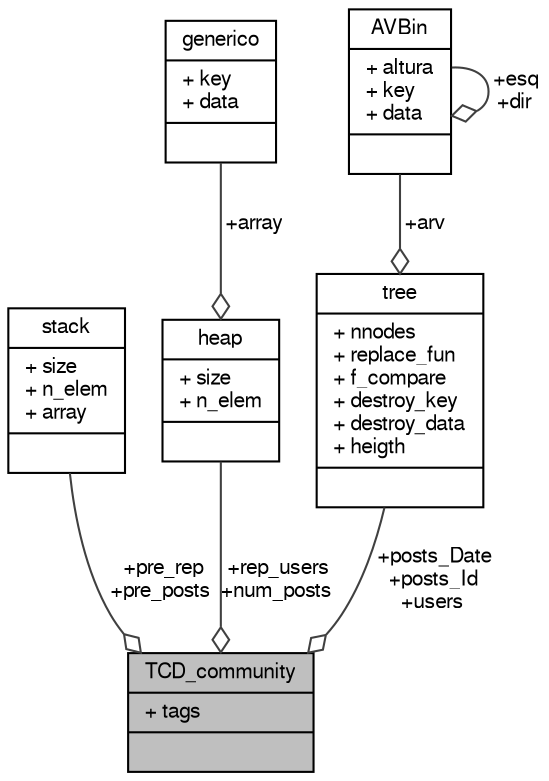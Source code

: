 digraph "TCD_community"
{
  edge [fontname="FreeSans",fontsize="10",labelfontname="FreeSans",labelfontsize="10"];
  node [fontname="FreeSans",fontsize="10",shape=record];
  Node1 [label="{TCD_community\n|+ tags\l|}",height=0.2,width=0.4,color="black", fillcolor="grey75", style="filled", fontcolor="black"];
  Node2 -> Node1 [color="grey25",fontsize="10",style="solid",label=" +pre_rep\n+pre_posts" ,arrowhead="odiamond",fontname="FreeSans"];
  Node2 [label="{stack\n|+ size\l+ n_elem\l+ array\l|}",height=0.2,width=0.4,color="black", fillcolor="white", style="filled",URL="$structstack.html"];
  Node3 -> Node1 [color="grey25",fontsize="10",style="solid",label=" +rep_users\n+num_posts" ,arrowhead="odiamond",fontname="FreeSans"];
  Node3 [label="{heap\n|+ size\l+ n_elem\l|}",height=0.2,width=0.4,color="black", fillcolor="white", style="filled",URL="$structheap.html"];
  Node4 -> Node3 [color="grey25",fontsize="10",style="solid",label=" +array" ,arrowhead="odiamond",fontname="FreeSans"];
  Node4 [label="{generico\n|+ key\l+ data\l|}",height=0.2,width=0.4,color="black", fillcolor="white", style="filled",URL="$structgenerico.html"];
  Node5 -> Node1 [color="grey25",fontsize="10",style="solid",label=" +posts_Date\n+posts_Id\n+users" ,arrowhead="odiamond",fontname="FreeSans"];
  Node5 [label="{tree\n|+ nnodes\l+ replace_fun\l+ f_compare\l+ destroy_key\l+ destroy_data\l+ heigth\l|}",height=0.2,width=0.4,color="black", fillcolor="white", style="filled",URL="$structtree.html"];
  Node6 -> Node5 [color="grey25",fontsize="10",style="solid",label=" +arv" ,arrowhead="odiamond",fontname="FreeSans"];
  Node6 [label="{AVBin\n|+ altura\l+ key\l+ data\l|}",height=0.2,width=0.4,color="black", fillcolor="white", style="filled",URL="$struct_a_v_bin.html"];
  Node6 -> Node6 [color="grey25",fontsize="10",style="solid",label=" +esq\n+dir" ,arrowhead="odiamond",fontname="FreeSans"];
}
